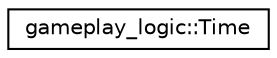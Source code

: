 digraph "Graphical Class Hierarchy"
{
 // LATEX_PDF_SIZE
  edge [fontname="Helvetica",fontsize="10",labelfontname="Helvetica",labelfontsize="10"];
  node [fontname="Helvetica",fontsize="10",shape=record];
  rankdir="LR";
  Node0 [label="gameplay_logic::Time",height=0.2,width=0.4,color="black", fillcolor="white", style="filled",URL="$classgameplay__logic_1_1Time.html",tooltip=" "];
}

